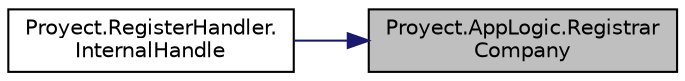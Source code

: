 digraph "Proyect.AppLogic.RegistrarCompany"
{
 // INTERACTIVE_SVG=YES
 // LATEX_PDF_SIZE
  edge [fontname="Helvetica",fontsize="10",labelfontname="Helvetica",labelfontsize="10"];
  node [fontname="Helvetica",fontsize="10",shape=record];
  rankdir="RL";
  Node1 [label="Proyect.AppLogic.Registrar\lCompany",height=0.2,width=0.4,color="black", fillcolor="grey75", style="filled", fontcolor="black",tooltip="Registra a una compania"];
  Node1 -> Node2 [dir="back",color="midnightblue",fontsize="10",style="solid",fontname="Helvetica"];
  Node2 [label="Proyect.RegisterHandler.\lInternalHandle",height=0.2,width=0.4,color="black", fillcolor="white", style="filled",URL="$classProyect_1_1RegisterHandler.html#affa8f3bd4e3891f6294e1b0459002c93",tooltip="Procesa el mensaje \"/registrar\" y retorna true; retorna false en caso contrario."];
}
